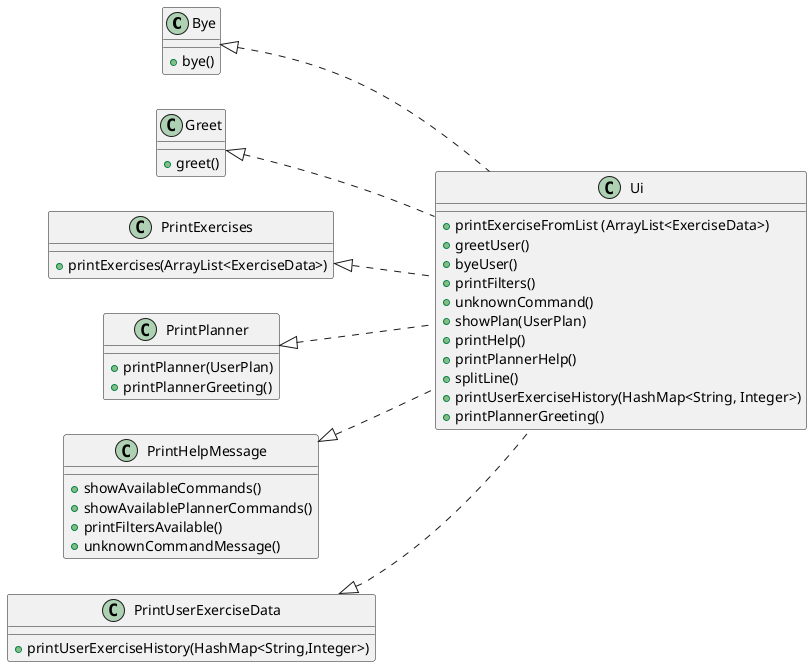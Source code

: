 @startuml
'https://plantuml.com/sequence-diagram

Class Bye {
+ bye()
}

Class Greet {
+ greet()
}

Class PrintExercises {
+ printExercises(ArrayList<ExerciseData>)
}

Class PrintPlanner {
+ printPlanner(UserPlan)
+ printPlannerGreeting()
}

Class PrintHelpMessage {
+ showAvailableCommands()
+ showAvailablePlannerCommands()
+ printFiltersAvailable()
+ unknownCommandMessage()
}

Class PrintUserExerciseData {
+ printUserExerciseHistory(HashMap<String,Integer>)
}

Class Ui {
+ printExerciseFromList (ArrayList<ExerciseData>)
+ greetUser()
+ byeUser()
+ printFilters()
+ unknownCommand()
+ showPlan(UserPlan)
+ printHelp()
+ printPlannerHelp()
+ splitLine()
+ printUserExerciseHistory(HashMap<String, Integer>)
+ printPlannerGreeting()
}

left to right direction
Bye <|.. Ui
Greet <|.. Ui
PrintExercises <|.. Ui
PrintPlanner <|.. Ui
PrintHelpMessage <|.. Ui
PrintUserExerciseData <|.. Ui

@enduml